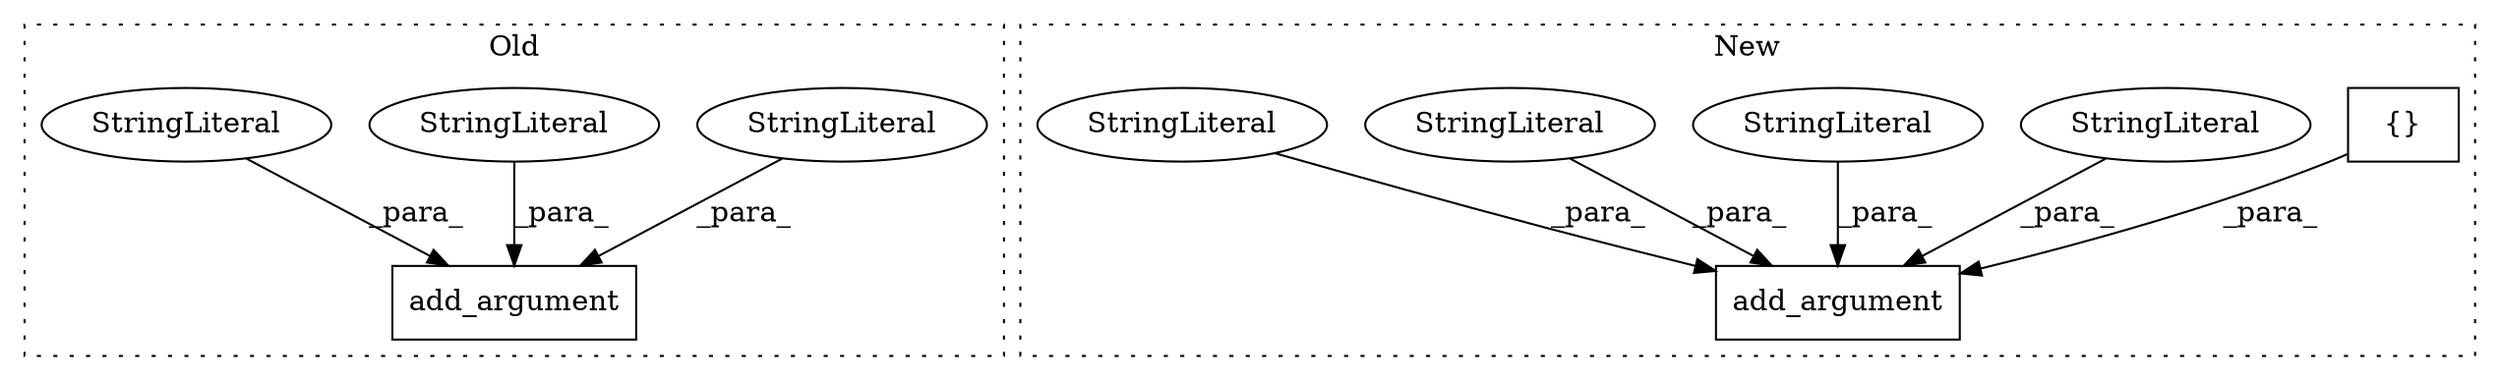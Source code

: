 digraph G {
subgraph cluster0 {
1 [label="add_argument" a="32" s="623,709" l="13,1" shape="box"];
3 [label="StringLiteral" a="45" s="641" l="18" shape="ellipse"];
4 [label="StringLiteral" a="45" s="690" l="19" shape="ellipse"];
5 [label="StringLiteral" a="45" s="636" l="4" shape="ellipse"];
label = "Old";
style="dotted";
}
subgraph cluster1 {
2 [label="{}" a="4" s="927" l="2" shape="box"];
6 [label="add_argument" a="32" s="872,958" l="13,1" shape="box"];
7 [label="StringLiteral" a="45" s="930" l="28" shape="ellipse"];
8 [label="StringLiteral" a="45" s="885" l="4" shape="ellipse"];
9 [label="StringLiteral" a="45" s="908" l="3" shape="ellipse"];
10 [label="StringLiteral" a="45" s="890" l="10" shape="ellipse"];
label = "New";
style="dotted";
}
2 -> 6 [label="_para_"];
3 -> 1 [label="_para_"];
4 -> 1 [label="_para_"];
5 -> 1 [label="_para_"];
7 -> 6 [label="_para_"];
8 -> 6 [label="_para_"];
9 -> 6 [label="_para_"];
10 -> 6 [label="_para_"];
}